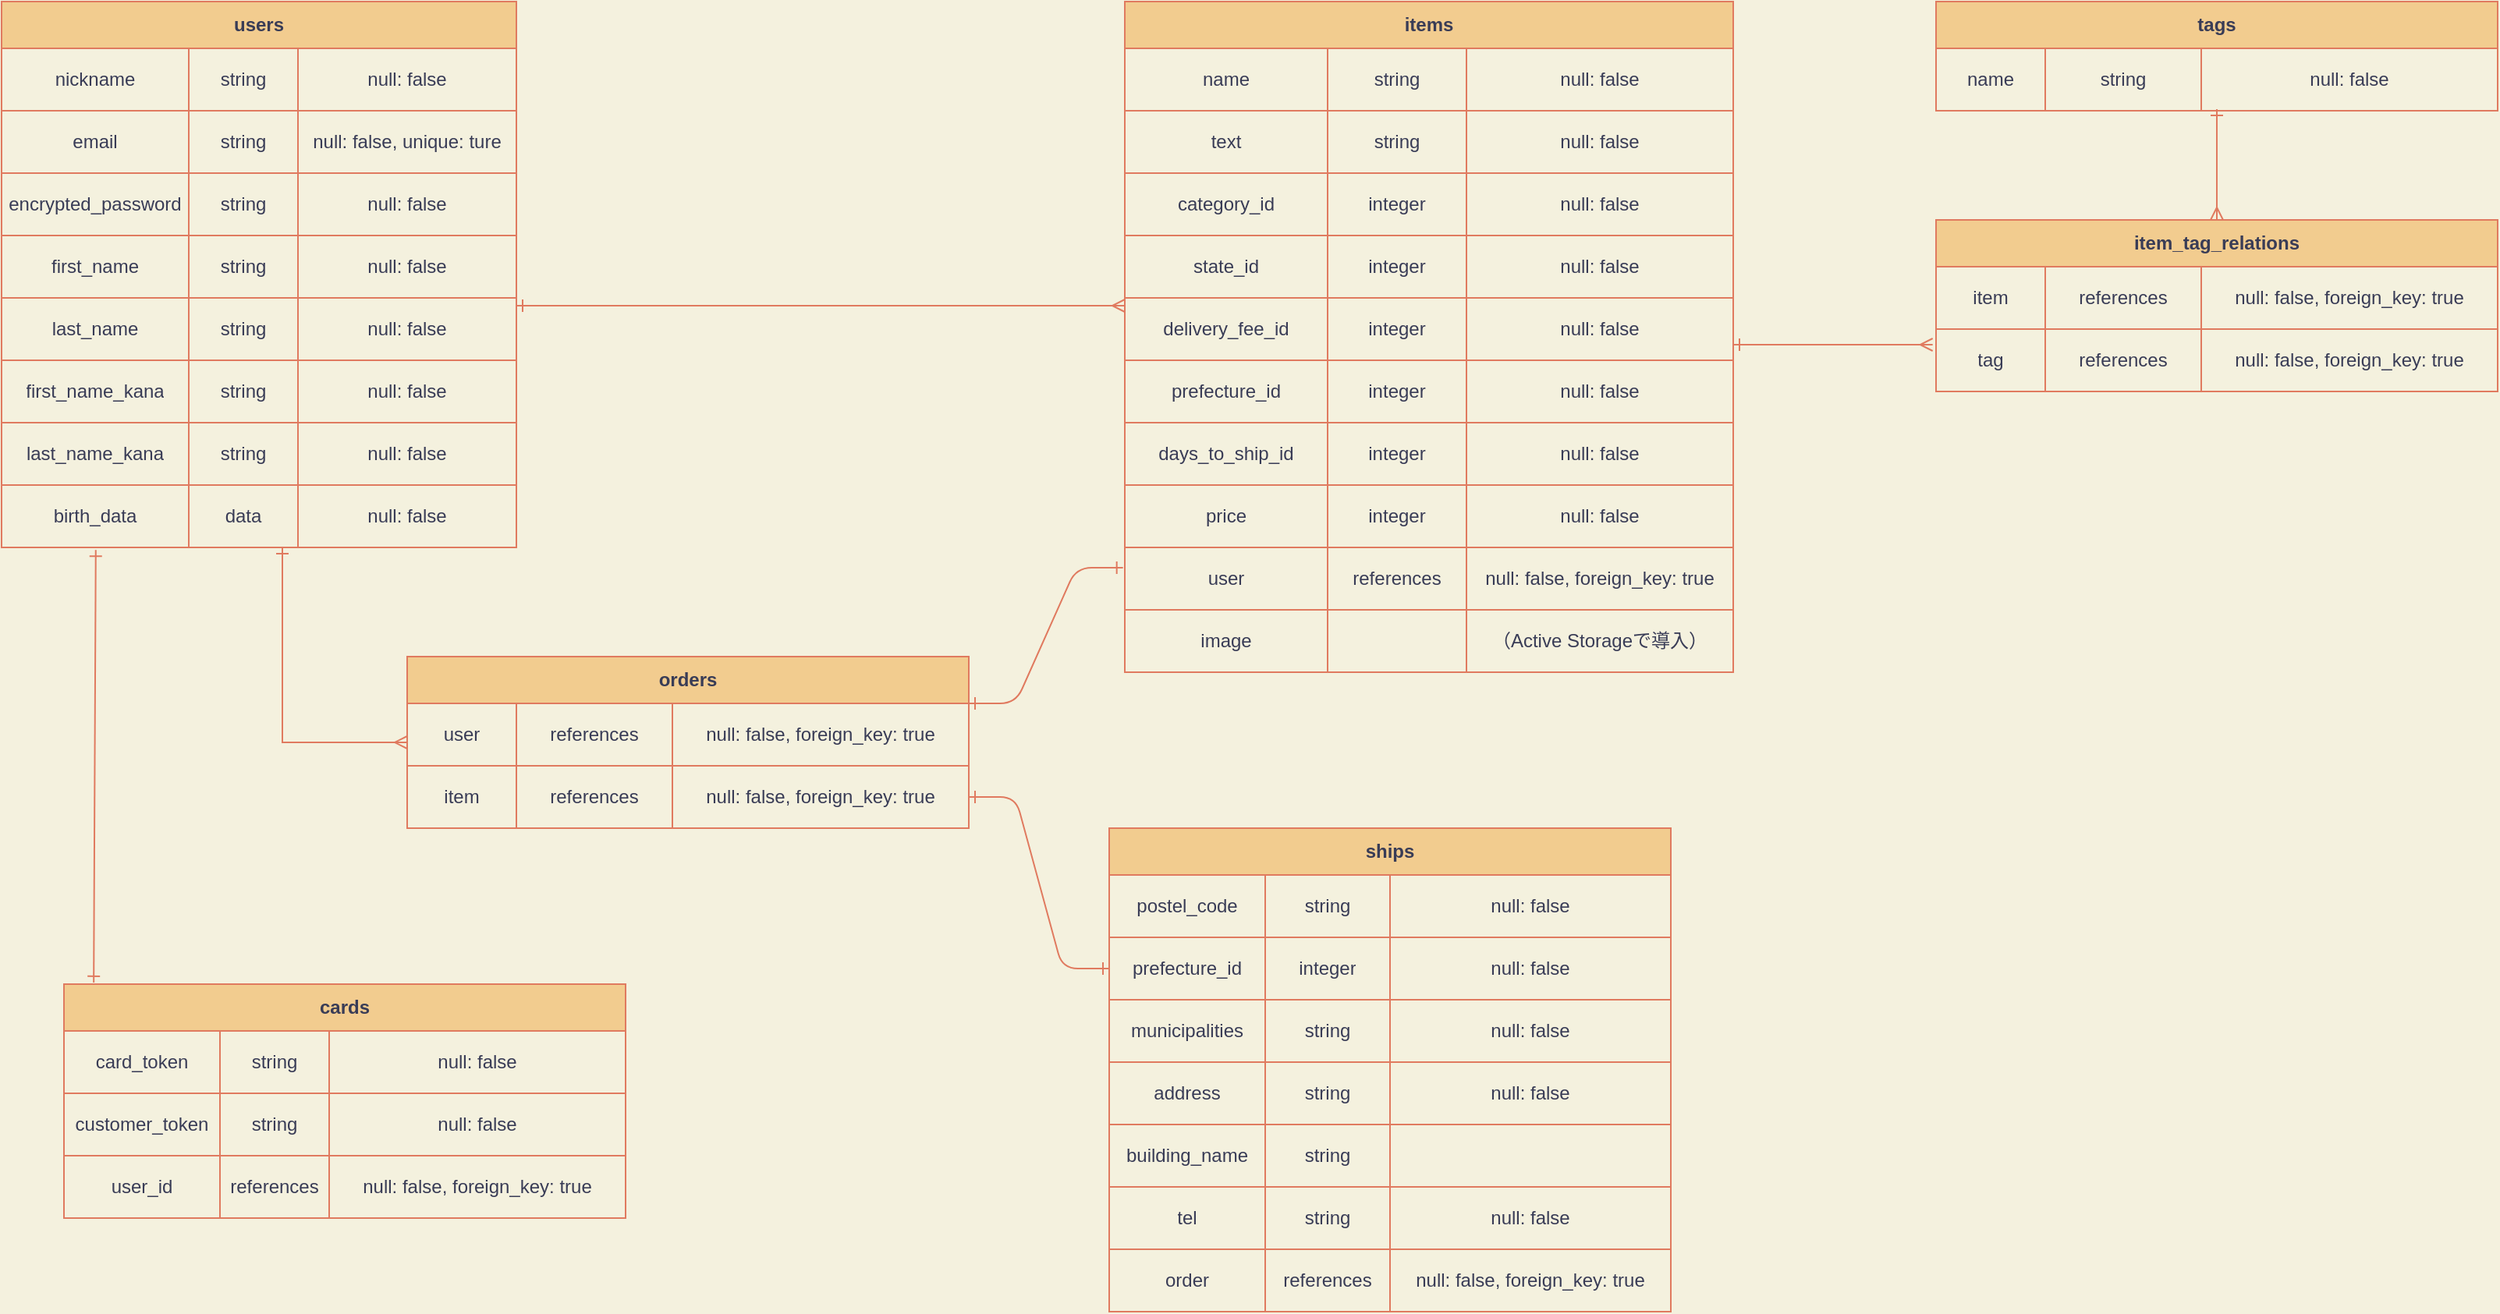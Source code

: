 <mxfile version="13.10.0" type="embed">
    <diagram id="HXXg-mpAm4z_dS3OdFhY" name="ページ1">
        <mxGraphModel dx="726" dy="635" grid="1" gridSize="10" guides="1" tooltips="1" connect="1" arrows="1" fold="1" page="1" pageScale="1" pageWidth="1654" pageHeight="1169" background="#F4F1DE" math="0" shadow="0">
            <root>
                <mxCell id="0"/>
                <mxCell id="1" parent="0"/>
                <mxCell id="120" value="" style="edgeStyle=orthogonalEdgeStyle;rounded=0;orthogonalLoop=1;jettySize=auto;html=1;endArrow=ERmany;endFill=0;startArrow=ERone;startFill=0;strokeColor=#E07A5F;fontColor=#393C56;labelBackgroundColor=none;" parent="1" source="26" target="87" edge="1">
                    <mxGeometry relative="1" as="geometry">
                        <Array as="points">
                            <mxPoint x="370" y="235"/>
                            <mxPoint x="370" y="235"/>
                        </Array>
                    </mxGeometry>
                </mxCell>
                <mxCell id="158" value="" style="edgeStyle=orthogonalEdgeStyle;rounded=0;orthogonalLoop=1;jettySize=auto;html=1;endArrow=ERmany;endFill=0;startArrow=ERone;startFill=0;fontColor=#393C56;labelBackgroundColor=none;strokeColor=#E07A5F;" parent="1" source="26" target="125" edge="1">
                    <mxGeometry relative="1" as="geometry">
                        <Array as="points">
                            <mxPoint x="200" y="460"/>
                            <mxPoint x="200" y="460"/>
                        </Array>
                    </mxGeometry>
                </mxCell>
                <mxCell id="26" value="users" style="shape=table;html=1;whiteSpace=wrap;startSize=30;container=1;collapsible=0;childLayout=tableLayout;fontStyle=1;align=center;strokeColor=#E07A5F;fontColor=#393C56;fillColor=#F2CC8F;labelBackgroundColor=none;" parent="1" vertex="1">
                    <mxGeometry x="20" y="40" width="330" height="350" as="geometry"/>
                </mxCell>
                <mxCell id="71" style="shape=partialRectangle;html=1;whiteSpace=wrap;collapsible=0;dropTarget=0;pointerEvents=0;fillColor=none;top=0;left=0;bottom=0;right=0;points=[[0,0.5],[1,0.5]];portConstraint=eastwest;fontColor=#393C56;strokeColor=#E07A5F;labelBackgroundColor=none;" parent="26" vertex="1">
                    <mxGeometry y="30" width="330" height="40" as="geometry"/>
                </mxCell>
                <mxCell id="72" value="nickname" style="shape=partialRectangle;html=1;whiteSpace=wrap;connectable=0;fillColor=none;top=0;left=0;bottom=0;right=0;overflow=hidden;fontColor=#393C56;strokeColor=#E07A5F;labelBackgroundColor=none;" parent="71" vertex="1">
                    <mxGeometry width="120" height="40" as="geometry"/>
                </mxCell>
                <mxCell id="73" value="string" style="shape=partialRectangle;html=1;whiteSpace=wrap;connectable=0;fillColor=none;top=0;left=0;bottom=0;right=0;overflow=hidden;fontColor=#393C56;strokeColor=#E07A5F;labelBackgroundColor=none;" parent="71" vertex="1">
                    <mxGeometry x="120" width="70" height="40" as="geometry"/>
                </mxCell>
                <mxCell id="74" value="null: false" style="shape=partialRectangle;html=1;whiteSpace=wrap;connectable=0;fillColor=none;top=0;left=0;bottom=0;right=0;overflow=hidden;fontColor=#393C56;strokeColor=#E07A5F;labelBackgroundColor=none;" parent="71" vertex="1">
                    <mxGeometry x="190" width="140" height="40" as="geometry"/>
                </mxCell>
                <mxCell id="27" value="" style="shape=partialRectangle;html=1;whiteSpace=wrap;collapsible=0;dropTarget=0;pointerEvents=0;fillColor=none;top=0;left=0;bottom=0;right=0;points=[[0,0.5],[1,0.5]];portConstraint=eastwest;fontColor=#393C56;strokeColor=#E07A5F;labelBackgroundColor=none;" parent="26" vertex="1">
                    <mxGeometry y="70" width="330" height="40" as="geometry"/>
                </mxCell>
                <mxCell id="28" value="email" style="shape=partialRectangle;html=1;whiteSpace=wrap;connectable=0;fillColor=none;top=0;left=0;bottom=0;right=0;overflow=hidden;fontColor=#393C56;strokeColor=#E07A5F;labelBackgroundColor=none;" parent="27" vertex="1">
                    <mxGeometry width="120" height="40" as="geometry"/>
                </mxCell>
                <mxCell id="29" value="string" style="shape=partialRectangle;html=1;whiteSpace=wrap;connectable=0;fillColor=none;top=0;left=0;bottom=0;right=0;overflow=hidden;fontColor=#393C56;strokeColor=#E07A5F;labelBackgroundColor=none;" parent="27" vertex="1">
                    <mxGeometry x="120" width="70" height="40" as="geometry"/>
                </mxCell>
                <mxCell id="30" value="null: false, unique: ture" style="shape=partialRectangle;html=1;whiteSpace=wrap;connectable=0;fillColor=none;top=0;left=0;bottom=0;right=0;overflow=hidden;fontColor=#393C56;strokeColor=#E07A5F;labelBackgroundColor=none;" parent="27" vertex="1">
                    <mxGeometry x="190" width="140" height="40" as="geometry"/>
                </mxCell>
                <mxCell id="31" value="" style="shape=partialRectangle;html=1;whiteSpace=wrap;collapsible=0;dropTarget=0;pointerEvents=0;fillColor=none;top=0;left=0;bottom=0;right=0;points=[[0,0.5],[1,0.5]];portConstraint=eastwest;fontColor=#393C56;strokeColor=#E07A5F;labelBackgroundColor=none;" parent="26" vertex="1">
                    <mxGeometry y="110" width="330" height="40" as="geometry"/>
                </mxCell>
                <mxCell id="32" value="encrypted_password" style="shape=partialRectangle;html=1;whiteSpace=wrap;connectable=0;fillColor=none;top=0;left=0;bottom=0;right=0;overflow=hidden;fontColor=#393C56;strokeColor=#E07A5F;labelBackgroundColor=none;" parent="31" vertex="1">
                    <mxGeometry width="120" height="40" as="geometry"/>
                </mxCell>
                <mxCell id="33" value="string" style="shape=partialRectangle;html=1;whiteSpace=wrap;connectable=0;fillColor=none;top=0;left=0;bottom=0;right=0;overflow=hidden;fontColor=#393C56;strokeColor=#E07A5F;labelBackgroundColor=none;" parent="31" vertex="1">
                    <mxGeometry x="120" width="70" height="40" as="geometry"/>
                </mxCell>
                <mxCell id="34" value="null: false" style="shape=partialRectangle;html=1;whiteSpace=wrap;connectable=0;fillColor=none;top=0;left=0;bottom=0;right=0;overflow=hidden;fontColor=#393C56;strokeColor=#E07A5F;labelBackgroundColor=none;" parent="31" vertex="1">
                    <mxGeometry x="190" width="140" height="40" as="geometry"/>
                </mxCell>
                <mxCell id="35" value="" style="shape=partialRectangle;html=1;whiteSpace=wrap;collapsible=0;dropTarget=0;pointerEvents=0;fillColor=none;top=0;left=0;bottom=0;right=0;points=[[0,0.5],[1,0.5]];portConstraint=eastwest;fontColor=#393C56;strokeColor=#E07A5F;labelBackgroundColor=none;" parent="26" vertex="1">
                    <mxGeometry y="150" width="330" height="40" as="geometry"/>
                </mxCell>
                <mxCell id="36" value="first_name" style="shape=partialRectangle;html=1;whiteSpace=wrap;connectable=0;fillColor=none;top=0;left=0;bottom=0;right=0;overflow=hidden;fontColor=#393C56;strokeColor=#E07A5F;labelBackgroundColor=none;" parent="35" vertex="1">
                    <mxGeometry width="120" height="40" as="geometry"/>
                </mxCell>
                <mxCell id="37" value="string" style="shape=partialRectangle;html=1;whiteSpace=wrap;connectable=0;fillColor=none;top=0;left=0;bottom=0;right=0;overflow=hidden;fontColor=#393C56;strokeColor=#E07A5F;labelBackgroundColor=none;" parent="35" vertex="1">
                    <mxGeometry x="120" width="70" height="40" as="geometry"/>
                </mxCell>
                <mxCell id="38" value="&lt;meta charset=&quot;utf-8&quot;&gt;&lt;span style=&quot;font-family: helvetica; font-size: 12px; font-style: normal; font-weight: 400; letter-spacing: normal; text-align: center; text-indent: 0px; text-transform: none; word-spacing: 0px; display: inline; float: none;&quot;&gt;null: false&lt;/span&gt;" style="shape=partialRectangle;html=1;whiteSpace=wrap;connectable=0;fillColor=none;top=0;left=0;bottom=0;right=0;overflow=hidden;fontColor=#393C56;strokeColor=#E07A5F;labelBackgroundColor=none;" parent="35" vertex="1">
                    <mxGeometry x="190" width="140" height="40" as="geometry"/>
                </mxCell>
                <mxCell id="67" style="shape=partialRectangle;html=1;whiteSpace=wrap;collapsible=0;dropTarget=0;pointerEvents=0;fillColor=none;top=0;left=0;bottom=0;right=0;points=[[0,0.5],[1,0.5]];portConstraint=eastwest;fontColor=#393C56;strokeColor=#E07A5F;labelBackgroundColor=none;" parent="26" vertex="1">
                    <mxGeometry y="190" width="330" height="40" as="geometry"/>
                </mxCell>
                <mxCell id="68" value="last_name" style="shape=partialRectangle;html=1;whiteSpace=wrap;connectable=0;fillColor=none;top=0;left=0;bottom=0;right=0;overflow=hidden;fontColor=#393C56;strokeColor=#E07A5F;labelBackgroundColor=none;" parent="67" vertex="1">
                    <mxGeometry width="120" height="40" as="geometry"/>
                </mxCell>
                <mxCell id="69" value="string" style="shape=partialRectangle;html=1;whiteSpace=wrap;connectable=0;fillColor=none;top=0;left=0;bottom=0;right=0;overflow=hidden;fontColor=#393C56;strokeColor=#E07A5F;labelBackgroundColor=none;" parent="67" vertex="1">
                    <mxGeometry x="120" width="70" height="40" as="geometry"/>
                </mxCell>
                <mxCell id="70" value="&lt;meta charset=&quot;utf-8&quot;&gt;&lt;span style=&quot;font-family: helvetica; font-size: 12px; font-style: normal; font-weight: 400; letter-spacing: normal; text-align: center; text-indent: 0px; text-transform: none; word-spacing: 0px; display: inline; float: none;&quot;&gt;null: false&lt;/span&gt;" style="shape=partialRectangle;html=1;whiteSpace=wrap;connectable=0;fillColor=none;top=0;left=0;bottom=0;right=0;overflow=hidden;fontColor=#393C56;strokeColor=#E07A5F;labelBackgroundColor=none;" parent="67" vertex="1">
                    <mxGeometry x="190" width="140" height="40" as="geometry"/>
                </mxCell>
                <mxCell id="75" style="shape=partialRectangle;html=1;whiteSpace=wrap;collapsible=0;dropTarget=0;pointerEvents=0;fillColor=none;top=0;left=0;bottom=0;right=0;points=[[0,0.5],[1,0.5]];portConstraint=eastwest;fontColor=#393C56;strokeColor=#E07A5F;labelBackgroundColor=none;" parent="26" vertex="1">
                    <mxGeometry y="230" width="330" height="40" as="geometry"/>
                </mxCell>
                <mxCell id="76" value="first_name_kana" style="shape=partialRectangle;html=1;whiteSpace=wrap;connectable=0;fillColor=none;top=0;left=0;bottom=0;right=0;overflow=hidden;fontColor=#393C56;strokeColor=#E07A5F;labelBackgroundColor=none;" parent="75" vertex="1">
                    <mxGeometry width="120" height="40" as="geometry"/>
                </mxCell>
                <mxCell id="77" value="string" style="shape=partialRectangle;html=1;whiteSpace=wrap;connectable=0;fillColor=none;top=0;left=0;bottom=0;right=0;overflow=hidden;fontColor=#393C56;strokeColor=#E07A5F;labelBackgroundColor=none;" parent="75" vertex="1">
                    <mxGeometry x="120" width="70" height="40" as="geometry"/>
                </mxCell>
                <mxCell id="78" value="&lt;meta charset=&quot;utf-8&quot;&gt;&lt;span style=&quot;font-family: helvetica; font-size: 12px; font-style: normal; font-weight: 400; letter-spacing: normal; text-align: center; text-indent: 0px; text-transform: none; word-spacing: 0px; display: inline; float: none;&quot;&gt;null: false&lt;/span&gt;" style="shape=partialRectangle;html=1;whiteSpace=wrap;connectable=0;fillColor=none;top=0;left=0;bottom=0;right=0;overflow=hidden;fontColor=#393C56;strokeColor=#E07A5F;labelBackgroundColor=none;" parent="75" vertex="1">
                    <mxGeometry x="190" width="140" height="40" as="geometry"/>
                </mxCell>
                <mxCell id="79" style="shape=partialRectangle;html=1;whiteSpace=wrap;collapsible=0;dropTarget=0;pointerEvents=0;fillColor=none;top=0;left=0;bottom=0;right=0;points=[[0,0.5],[1,0.5]];portConstraint=eastwest;fontColor=#393C56;strokeColor=#E07A5F;labelBackgroundColor=none;" parent="26" vertex="1">
                    <mxGeometry y="270" width="330" height="40" as="geometry"/>
                </mxCell>
                <mxCell id="80" value="last_name_kana" style="shape=partialRectangle;html=1;whiteSpace=wrap;connectable=0;fillColor=none;top=0;left=0;bottom=0;right=0;overflow=hidden;fontColor=#393C56;strokeColor=#E07A5F;labelBackgroundColor=none;" parent="79" vertex="1">
                    <mxGeometry width="120" height="40" as="geometry"/>
                </mxCell>
                <mxCell id="81" value="string" style="shape=partialRectangle;html=1;whiteSpace=wrap;connectable=0;fillColor=none;top=0;left=0;bottom=0;right=0;overflow=hidden;fontColor=#393C56;strokeColor=#E07A5F;labelBackgroundColor=none;" parent="79" vertex="1">
                    <mxGeometry x="120" width="70" height="40" as="geometry"/>
                </mxCell>
                <mxCell id="82" value="&lt;meta charset=&quot;utf-8&quot;&gt;&lt;span style=&quot;font-family: helvetica; font-size: 12px; font-style: normal; font-weight: 400; letter-spacing: normal; text-align: center; text-indent: 0px; text-transform: none; word-spacing: 0px; display: inline; float: none;&quot;&gt;null: false&lt;/span&gt;" style="shape=partialRectangle;html=1;whiteSpace=wrap;connectable=0;fillColor=none;top=0;left=0;bottom=0;right=0;overflow=hidden;fontColor=#393C56;strokeColor=#E07A5F;labelBackgroundColor=none;" parent="79" vertex="1">
                    <mxGeometry x="190" width="140" height="40" as="geometry"/>
                </mxCell>
                <mxCell id="83" style="shape=partialRectangle;html=1;whiteSpace=wrap;collapsible=0;dropTarget=0;pointerEvents=0;fillColor=none;top=0;left=0;bottom=0;right=0;points=[[0,0.5],[1,0.5]];portConstraint=eastwest;fontColor=#393C56;strokeColor=#E07A5F;labelBackgroundColor=none;" parent="26" vertex="1">
                    <mxGeometry y="310" width="330" height="40" as="geometry"/>
                </mxCell>
                <mxCell id="84" value="birth_data" style="shape=partialRectangle;html=1;whiteSpace=wrap;connectable=0;fillColor=none;top=0;left=0;bottom=0;right=0;overflow=hidden;fontColor=#393C56;strokeColor=#E07A5F;labelBackgroundColor=none;" parent="83" vertex="1">
                    <mxGeometry width="120" height="40" as="geometry"/>
                </mxCell>
                <mxCell id="85" value="data" style="shape=partialRectangle;html=1;whiteSpace=wrap;connectable=0;fillColor=none;top=0;left=0;bottom=0;right=0;overflow=hidden;fontColor=#393C56;strokeColor=#E07A5F;labelBackgroundColor=none;" parent="83" vertex="1">
                    <mxGeometry x="120" width="70" height="40" as="geometry"/>
                </mxCell>
                <mxCell id="86" value="&lt;meta charset=&quot;utf-8&quot;&gt;&lt;span style=&quot;font-family: helvetica; font-size: 12px; font-style: normal; font-weight: 400; letter-spacing: normal; text-align: center; text-indent: 0px; text-transform: none; word-spacing: 0px; display: inline; float: none;&quot;&gt;null: false&lt;/span&gt;" style="shape=partialRectangle;html=1;whiteSpace=wrap;connectable=0;fillColor=none;top=0;left=0;bottom=0;right=0;overflow=hidden;fontColor=#393C56;strokeColor=#E07A5F;labelBackgroundColor=none;" parent="83" vertex="1">
                    <mxGeometry x="190" width="140" height="40" as="geometry"/>
                </mxCell>
                <mxCell id="87" value="items" style="shape=table;html=1;whiteSpace=wrap;startSize=30;container=1;collapsible=0;childLayout=tableLayout;fontStyle=1;align=center;strokeColor=#E07A5F;fontColor=#393C56;fillColor=#F2CC8F;labelBackgroundColor=none;" parent="1" vertex="1">
                    <mxGeometry x="740" y="40" width="390" height="430" as="geometry"/>
                </mxCell>
                <mxCell id="88" style="shape=partialRectangle;html=1;whiteSpace=wrap;collapsible=0;dropTarget=0;pointerEvents=0;fillColor=none;top=0;left=0;bottom=0;right=0;points=[[0,0.5],[1,0.5]];portConstraint=eastwest;fontColor=#393C56;strokeColor=#E07A5F;labelBackgroundColor=none;" parent="87" vertex="1">
                    <mxGeometry y="30" width="390" height="40" as="geometry"/>
                </mxCell>
                <mxCell id="89" value="name" style="shape=partialRectangle;html=1;whiteSpace=wrap;connectable=0;fillColor=none;top=0;left=0;bottom=0;right=0;overflow=hidden;fontColor=#393C56;strokeColor=#E07A5F;labelBackgroundColor=none;" parent="88" vertex="1">
                    <mxGeometry width="130" height="40" as="geometry"/>
                </mxCell>
                <mxCell id="90" value="string" style="shape=partialRectangle;html=1;whiteSpace=wrap;connectable=0;fillColor=none;top=0;left=0;bottom=0;right=0;overflow=hidden;fontColor=#393C56;strokeColor=#E07A5F;labelBackgroundColor=none;" parent="88" vertex="1">
                    <mxGeometry x="130" width="89" height="40" as="geometry"/>
                </mxCell>
                <mxCell id="91" value="null: false" style="shape=partialRectangle;html=1;whiteSpace=wrap;connectable=0;fillColor=none;top=0;left=0;bottom=0;right=0;overflow=hidden;fontColor=#393C56;strokeColor=#E07A5F;labelBackgroundColor=none;" parent="88" vertex="1">
                    <mxGeometry x="219" width="171" height="40" as="geometry"/>
                </mxCell>
                <mxCell id="92" value="" style="shape=partialRectangle;html=1;whiteSpace=wrap;collapsible=0;dropTarget=0;pointerEvents=0;fillColor=none;top=0;left=0;bottom=0;right=0;points=[[0,0.5],[1,0.5]];portConstraint=eastwest;fontColor=#393C56;strokeColor=#E07A5F;labelBackgroundColor=none;" parent="87" vertex="1">
                    <mxGeometry y="70" width="390" height="40" as="geometry"/>
                </mxCell>
                <mxCell id="93" value="text" style="shape=partialRectangle;html=1;whiteSpace=wrap;connectable=0;fillColor=none;top=0;left=0;bottom=0;right=0;overflow=hidden;fontColor=#393C56;strokeColor=#E07A5F;labelBackgroundColor=none;" parent="92" vertex="1">
                    <mxGeometry width="130" height="40" as="geometry"/>
                </mxCell>
                <mxCell id="94" value="string" style="shape=partialRectangle;html=1;whiteSpace=wrap;connectable=0;fillColor=none;top=0;left=0;bottom=0;right=0;overflow=hidden;fontColor=#393C56;strokeColor=#E07A5F;labelBackgroundColor=none;" parent="92" vertex="1">
                    <mxGeometry x="130" width="89" height="40" as="geometry"/>
                </mxCell>
                <mxCell id="95" value="null: false" style="shape=partialRectangle;html=1;whiteSpace=wrap;connectable=0;fillColor=none;top=0;left=0;bottom=0;right=0;overflow=hidden;fontColor=#393C56;strokeColor=#E07A5F;labelBackgroundColor=none;" parent="92" vertex="1">
                    <mxGeometry x="219" width="171" height="40" as="geometry"/>
                </mxCell>
                <mxCell id="96" value="" style="shape=partialRectangle;html=1;whiteSpace=wrap;collapsible=0;dropTarget=0;pointerEvents=0;fillColor=none;top=0;left=0;bottom=0;right=0;points=[[0,0.5],[1,0.5]];portConstraint=eastwest;fontColor=#393C56;strokeColor=#E07A5F;labelBackgroundColor=none;" parent="87" vertex="1">
                    <mxGeometry y="110" width="390" height="40" as="geometry"/>
                </mxCell>
                <mxCell id="97" value="category_id" style="shape=partialRectangle;html=1;whiteSpace=wrap;connectable=0;fillColor=none;top=0;left=0;bottom=0;right=0;overflow=hidden;fontColor=#393C56;strokeColor=#E07A5F;labelBackgroundColor=none;" parent="96" vertex="1">
                    <mxGeometry width="130" height="40" as="geometry"/>
                </mxCell>
                <mxCell id="98" value="integer" style="shape=partialRectangle;html=1;whiteSpace=wrap;connectable=0;fillColor=none;top=0;left=0;bottom=0;right=0;overflow=hidden;fontColor=#393C56;strokeColor=#E07A5F;labelBackgroundColor=none;" parent="96" vertex="1">
                    <mxGeometry x="130" width="89" height="40" as="geometry"/>
                </mxCell>
                <mxCell id="99" value="null: false" style="shape=partialRectangle;html=1;whiteSpace=wrap;connectable=0;fillColor=none;top=0;left=0;bottom=0;right=0;overflow=hidden;fontColor=#393C56;strokeColor=#E07A5F;labelBackgroundColor=none;" parent="96" vertex="1">
                    <mxGeometry x="219" width="171" height="40" as="geometry"/>
                </mxCell>
                <mxCell id="100" value="" style="shape=partialRectangle;html=1;whiteSpace=wrap;collapsible=0;dropTarget=0;pointerEvents=0;fillColor=none;top=0;left=0;bottom=0;right=0;points=[[0,0.5],[1,0.5]];portConstraint=eastwest;fontColor=#393C56;strokeColor=#E07A5F;labelBackgroundColor=none;" parent="87" vertex="1">
                    <mxGeometry y="150" width="390" height="40" as="geometry"/>
                </mxCell>
                <mxCell id="101" value="state_id" style="shape=partialRectangle;html=1;whiteSpace=wrap;connectable=0;fillColor=none;top=0;left=0;bottom=0;right=0;overflow=hidden;fontColor=#393C56;strokeColor=#E07A5F;labelBackgroundColor=none;" parent="100" vertex="1">
                    <mxGeometry width="130" height="40" as="geometry"/>
                </mxCell>
                <mxCell id="102" value="integer" style="shape=partialRectangle;html=1;whiteSpace=wrap;connectable=0;fillColor=none;top=0;left=0;bottom=0;right=0;overflow=hidden;fontColor=#393C56;strokeColor=#E07A5F;labelBackgroundColor=none;" parent="100" vertex="1">
                    <mxGeometry x="130" width="89" height="40" as="geometry"/>
                </mxCell>
                <mxCell id="103" value="&lt;meta charset=&quot;utf-8&quot;&gt;&lt;span style=&quot;font-family: helvetica; font-size: 12px; font-style: normal; font-weight: 400; letter-spacing: normal; text-align: center; text-indent: 0px; text-transform: none; word-spacing: 0px; display: inline; float: none;&quot;&gt;null: false&lt;/span&gt;" style="shape=partialRectangle;html=1;whiteSpace=wrap;connectable=0;fillColor=none;top=0;left=0;bottom=0;right=0;overflow=hidden;fontColor=#393C56;strokeColor=#E07A5F;labelBackgroundColor=none;" parent="100" vertex="1">
                    <mxGeometry x="219" width="171" height="40" as="geometry"/>
                </mxCell>
                <mxCell id="104" style="shape=partialRectangle;html=1;whiteSpace=wrap;collapsible=0;dropTarget=0;pointerEvents=0;fillColor=none;top=0;left=0;bottom=0;right=0;points=[[0,0.5],[1,0.5]];portConstraint=eastwest;fontColor=#393C56;strokeColor=#E07A5F;labelBackgroundColor=none;" parent="87" vertex="1">
                    <mxGeometry y="190" width="390" height="40" as="geometry"/>
                </mxCell>
                <mxCell id="105" value="delivery_fee_id" style="shape=partialRectangle;html=1;whiteSpace=wrap;connectable=0;fillColor=none;top=0;left=0;bottom=0;right=0;overflow=hidden;fontColor=#393C56;strokeColor=#E07A5F;labelBackgroundColor=none;" parent="104" vertex="1">
                    <mxGeometry width="130" height="40" as="geometry"/>
                </mxCell>
                <mxCell id="106" value="integer" style="shape=partialRectangle;html=1;whiteSpace=wrap;connectable=0;fillColor=none;top=0;left=0;bottom=0;right=0;overflow=hidden;fontColor=#393C56;strokeColor=#E07A5F;labelBackgroundColor=none;" parent="104" vertex="1">
                    <mxGeometry x="130" width="89" height="40" as="geometry"/>
                </mxCell>
                <mxCell id="107" value="&lt;meta charset=&quot;utf-8&quot;&gt;&lt;span style=&quot;font-family: helvetica; font-size: 12px; font-style: normal; font-weight: 400; letter-spacing: normal; text-align: center; text-indent: 0px; text-transform: none; word-spacing: 0px; display: inline; float: none;&quot;&gt;null: false&lt;/span&gt;" style="shape=partialRectangle;html=1;whiteSpace=wrap;connectable=0;fillColor=none;top=0;left=0;bottom=0;right=0;overflow=hidden;fontColor=#393C56;strokeColor=#E07A5F;labelBackgroundColor=none;" parent="104" vertex="1">
                    <mxGeometry x="219" width="171" height="40" as="geometry"/>
                </mxCell>
                <mxCell id="108" style="shape=partialRectangle;html=1;whiteSpace=wrap;collapsible=0;dropTarget=0;pointerEvents=0;fillColor=none;top=0;left=0;bottom=0;right=0;points=[[0,0.5],[1,0.5]];portConstraint=eastwest;fontColor=#393C56;strokeColor=#E07A5F;labelBackgroundColor=none;" parent="87" vertex="1">
                    <mxGeometry y="230" width="390" height="40" as="geometry"/>
                </mxCell>
                <mxCell id="109" value="prefecture_id" style="shape=partialRectangle;html=1;whiteSpace=wrap;connectable=0;fillColor=none;top=0;left=0;bottom=0;right=0;overflow=hidden;fontColor=#393C56;strokeColor=#E07A5F;labelBackgroundColor=none;" parent="108" vertex="1">
                    <mxGeometry width="130" height="40" as="geometry"/>
                </mxCell>
                <mxCell id="110" value="integer" style="shape=partialRectangle;html=1;whiteSpace=wrap;connectable=0;fillColor=none;top=0;left=0;bottom=0;right=0;overflow=hidden;fontColor=#393C56;strokeColor=#E07A5F;labelBackgroundColor=none;" parent="108" vertex="1">
                    <mxGeometry x="130" width="89" height="40" as="geometry"/>
                </mxCell>
                <mxCell id="111" value="&lt;meta charset=&quot;utf-8&quot;&gt;&lt;span style=&quot;font-family: helvetica; font-size: 12px; font-style: normal; font-weight: 400; letter-spacing: normal; text-align: center; text-indent: 0px; text-transform: none; word-spacing: 0px; display: inline; float: none;&quot;&gt;null: false&lt;/span&gt;" style="shape=partialRectangle;html=1;whiteSpace=wrap;connectable=0;fillColor=none;top=0;left=0;bottom=0;right=0;overflow=hidden;fontColor=#393C56;strokeColor=#E07A5F;labelBackgroundColor=none;" parent="108" vertex="1">
                    <mxGeometry x="219" width="171" height="40" as="geometry"/>
                </mxCell>
                <mxCell id="112" style="shape=partialRectangle;html=1;whiteSpace=wrap;collapsible=0;dropTarget=0;pointerEvents=0;fillColor=none;top=0;left=0;bottom=0;right=0;points=[[0,0.5],[1,0.5]];portConstraint=eastwest;fontColor=#393C56;strokeColor=#E07A5F;labelBackgroundColor=none;" parent="87" vertex="1">
                    <mxGeometry y="270" width="390" height="40" as="geometry"/>
                </mxCell>
                <mxCell id="113" value="days_to_ship_id" style="shape=partialRectangle;html=1;whiteSpace=wrap;connectable=0;fillColor=none;top=0;left=0;bottom=0;right=0;overflow=hidden;fontColor=#393C56;strokeColor=#E07A5F;labelBackgroundColor=none;" parent="112" vertex="1">
                    <mxGeometry width="130" height="40" as="geometry"/>
                </mxCell>
                <mxCell id="114" value="integer" style="shape=partialRectangle;html=1;whiteSpace=wrap;connectable=0;fillColor=none;top=0;left=0;bottom=0;right=0;overflow=hidden;fontColor=#393C56;strokeColor=#E07A5F;labelBackgroundColor=none;" parent="112" vertex="1">
                    <mxGeometry x="130" width="89" height="40" as="geometry"/>
                </mxCell>
                <mxCell id="115" value="&lt;meta charset=&quot;utf-8&quot;&gt;&lt;span style=&quot;font-family: helvetica; font-size: 12px; font-style: normal; font-weight: 400; letter-spacing: normal; text-align: center; text-indent: 0px; text-transform: none; word-spacing: 0px; display: inline; float: none;&quot;&gt;null: false&lt;/span&gt;" style="shape=partialRectangle;html=1;whiteSpace=wrap;connectable=0;fillColor=none;top=0;left=0;bottom=0;right=0;overflow=hidden;fontColor=#393C56;strokeColor=#E07A5F;labelBackgroundColor=none;" parent="112" vertex="1">
                    <mxGeometry x="219" width="171" height="40" as="geometry"/>
                </mxCell>
                <mxCell id="116" style="shape=partialRectangle;html=1;whiteSpace=wrap;collapsible=0;dropTarget=0;pointerEvents=0;fillColor=none;top=0;left=0;bottom=0;right=0;points=[[0,0.5],[1,0.5]];portConstraint=eastwest;fontColor=#393C56;strokeColor=#E07A5F;labelBackgroundColor=none;" parent="87" vertex="1">
                    <mxGeometry y="310" width="390" height="40" as="geometry"/>
                </mxCell>
                <mxCell id="117" value="price" style="shape=partialRectangle;html=1;whiteSpace=wrap;connectable=0;fillColor=none;top=0;left=0;bottom=0;right=0;overflow=hidden;fontColor=#393C56;strokeColor=#E07A5F;labelBackgroundColor=none;" parent="116" vertex="1">
                    <mxGeometry width="130" height="40" as="geometry"/>
                </mxCell>
                <mxCell id="118" value="integer" style="shape=partialRectangle;html=1;whiteSpace=wrap;connectable=0;fillColor=none;top=0;left=0;bottom=0;right=0;overflow=hidden;fontColor=#393C56;strokeColor=#E07A5F;labelBackgroundColor=none;" parent="116" vertex="1">
                    <mxGeometry x="130" width="89" height="40" as="geometry"/>
                </mxCell>
                <mxCell id="119" value="&lt;meta charset=&quot;utf-8&quot;&gt;&lt;span style=&quot;font-family: helvetica; font-size: 12px; font-style: normal; font-weight: 400; letter-spacing: normal; text-align: center; text-indent: 0px; text-transform: none; word-spacing: 0px; display: inline; float: none;&quot;&gt;null: false&lt;/span&gt;" style="shape=partialRectangle;html=1;whiteSpace=wrap;connectable=0;fillColor=none;top=0;left=0;bottom=0;right=0;overflow=hidden;fontColor=#393C56;strokeColor=#E07A5F;labelBackgroundColor=none;" parent="116" vertex="1">
                    <mxGeometry x="219" width="171" height="40" as="geometry"/>
                </mxCell>
                <mxCell id="121" style="shape=partialRectangle;html=1;whiteSpace=wrap;collapsible=0;dropTarget=0;pointerEvents=0;fillColor=none;top=0;left=0;bottom=0;right=0;points=[[0,0.5],[1,0.5]];portConstraint=eastwest;fontColor=#393C56;strokeColor=#E07A5F;labelBackgroundColor=none;" parent="87" vertex="1">
                    <mxGeometry y="350" width="390" height="40" as="geometry"/>
                </mxCell>
                <mxCell id="122" value="user" style="shape=partialRectangle;html=1;whiteSpace=wrap;connectable=0;fillColor=none;top=0;left=0;bottom=0;right=0;overflow=hidden;fontColor=#393C56;strokeColor=#E07A5F;labelBackgroundColor=none;" parent="121" vertex="1">
                    <mxGeometry width="130" height="40" as="geometry"/>
                </mxCell>
                <mxCell id="123" value="references" style="shape=partialRectangle;html=1;whiteSpace=wrap;connectable=0;fillColor=none;top=0;left=0;bottom=0;right=0;overflow=hidden;fontColor=#393C56;strokeColor=#E07A5F;labelBackgroundColor=none;" parent="121" vertex="1">
                    <mxGeometry x="130" width="89" height="40" as="geometry"/>
                </mxCell>
                <mxCell id="124" value="null: false, foreign_key: true" style="shape=partialRectangle;html=1;whiteSpace=wrap;connectable=0;fillColor=none;top=0;left=0;bottom=0;right=0;overflow=hidden;fontColor=#393C56;strokeColor=#E07A5F;labelBackgroundColor=none;" parent="121" vertex="1">
                    <mxGeometry x="219" width="171" height="40" as="geometry"/>
                </mxCell>
                <mxCell id="265" style="shape=partialRectangle;html=1;whiteSpace=wrap;collapsible=0;dropTarget=0;pointerEvents=0;fillColor=none;top=0;left=0;bottom=0;right=0;points=[[0,0.5],[1,0.5]];portConstraint=eastwest;fontColor=#393C56;strokeColor=#E07A5F;labelBackgroundColor=none;" parent="87" vertex="1">
                    <mxGeometry y="390" width="390" height="40" as="geometry"/>
                </mxCell>
                <mxCell id="266" value="image" style="shape=partialRectangle;html=1;whiteSpace=wrap;connectable=0;fillColor=none;top=0;left=0;bottom=0;right=0;overflow=hidden;fontColor=#393C56;strokeColor=#E07A5F;labelBackgroundColor=none;" parent="265" vertex="1">
                    <mxGeometry width="130" height="40" as="geometry"/>
                </mxCell>
                <mxCell id="267" style="shape=partialRectangle;html=1;whiteSpace=wrap;connectable=0;fillColor=none;top=0;left=0;bottom=0;right=0;overflow=hidden;fontColor=#393C56;strokeColor=#E07A5F;labelBackgroundColor=none;" parent="265" vertex="1">
                    <mxGeometry x="130" width="89" height="40" as="geometry"/>
                </mxCell>
                <mxCell id="268" value="（Active Storageで導入）" style="shape=partialRectangle;html=1;whiteSpace=wrap;connectable=0;fillColor=none;top=0;left=0;bottom=0;right=0;overflow=hidden;fontColor=#393C56;strokeColor=#E07A5F;labelBackgroundColor=none;" parent="265" vertex="1">
                    <mxGeometry x="219" width="171" height="40" as="geometry"/>
                </mxCell>
                <mxCell id="209" value="" style="edgeStyle=orthogonalEdgeStyle;rounded=0;orthogonalLoop=1;jettySize=auto;html=1;entryX=0;entryY=0.5;entryDx=0;entryDy=0;exitX=1;exitY=0.5;exitDx=0;exitDy=0;endArrow=ERone;endFill=0;startArrow=ERone;startFill=0;strokeColor=#E07A5F;fontColor=#393C56;labelBackgroundColor=none;" parent="1" target="205" edge="1">
                    <mxGeometry relative="1" as="geometry">
                        <Array as="points">
                            <mxPoint x="420" y="650"/>
                            <mxPoint x="420" y="650"/>
                        </Array>
                    </mxGeometry>
                </mxCell>
                <mxCell id="125" value="orders" style="shape=table;html=1;whiteSpace=wrap;startSize=30;container=1;collapsible=0;childLayout=tableLayout;fontStyle=1;align=center;strokeColor=#E07A5F;fontColor=#393C56;fillColor=#F2CC8F;labelBackgroundColor=none;" parent="1" vertex="1">
                    <mxGeometry x="280" y="460" width="360" height="110" as="geometry"/>
                </mxCell>
                <mxCell id="126" style="shape=partialRectangle;html=1;whiteSpace=wrap;collapsible=0;dropTarget=0;pointerEvents=0;fillColor=none;top=0;left=0;bottom=0;right=0;points=[[0,0.5],[1,0.5]];portConstraint=eastwest;fontColor=#393C56;strokeColor=#E07A5F;labelBackgroundColor=none;" parent="125" vertex="1">
                    <mxGeometry y="30" width="360" height="40" as="geometry"/>
                </mxCell>
                <mxCell id="127" value="user" style="shape=partialRectangle;html=1;whiteSpace=wrap;connectable=0;fillColor=none;top=0;left=0;bottom=0;right=0;overflow=hidden;fontColor=#393C56;strokeColor=#E07A5F;labelBackgroundColor=none;" parent="126" vertex="1">
                    <mxGeometry width="70" height="40" as="geometry"/>
                </mxCell>
                <mxCell id="128" value="references" style="shape=partialRectangle;html=1;whiteSpace=wrap;connectable=0;fillColor=none;top=0;left=0;bottom=0;right=0;overflow=hidden;fontColor=#393C56;strokeColor=#E07A5F;labelBackgroundColor=none;" parent="126" vertex="1">
                    <mxGeometry x="70" width="100" height="40" as="geometry"/>
                </mxCell>
                <mxCell id="129" value="null: false, foreign_key: true" style="shape=partialRectangle;html=1;whiteSpace=wrap;connectable=0;fillColor=none;top=0;left=0;bottom=0;right=0;overflow=hidden;fontColor=#393C56;strokeColor=#E07A5F;labelBackgroundColor=none;" parent="126" vertex="1">
                    <mxGeometry x="170" width="190" height="40" as="geometry"/>
                </mxCell>
                <mxCell id="130" value="" style="shape=partialRectangle;html=1;whiteSpace=wrap;collapsible=0;dropTarget=0;pointerEvents=0;fillColor=none;top=0;left=0;bottom=0;right=0;points=[[0,0.5],[1,0.5]];portConstraint=eastwest;fontColor=#393C56;strokeColor=#E07A5F;labelBackgroundColor=none;" parent="125" vertex="1">
                    <mxGeometry y="70" width="360" height="40" as="geometry"/>
                </mxCell>
                <mxCell id="131" value="item" style="shape=partialRectangle;html=1;whiteSpace=wrap;connectable=0;fillColor=none;top=0;left=0;bottom=0;right=0;overflow=hidden;fontColor=#393C56;strokeColor=#E07A5F;labelBackgroundColor=none;" parent="130" vertex="1">
                    <mxGeometry width="70" height="40" as="geometry"/>
                </mxCell>
                <mxCell id="132" value="references" style="shape=partialRectangle;html=1;whiteSpace=wrap;connectable=0;fillColor=none;top=0;left=0;bottom=0;right=0;overflow=hidden;fontColor=#393C56;strokeColor=#E07A5F;labelBackgroundColor=none;" parent="130" vertex="1">
                    <mxGeometry x="70" width="100" height="40" as="geometry"/>
                </mxCell>
                <mxCell id="133" value="&lt;meta charset=&quot;utf-8&quot;&gt;&lt;span style=&quot;font-family: helvetica; font-size: 12px; font-style: normal; font-weight: 400; letter-spacing: normal; text-align: center; text-indent: 0px; text-transform: none; word-spacing: 0px; display: inline; float: none;&quot;&gt;null: false, foreign_key: true&lt;/span&gt;" style="shape=partialRectangle;html=1;whiteSpace=wrap;connectable=0;fillColor=none;top=0;left=0;bottom=0;right=0;overflow=hidden;fontColor=#393C56;strokeColor=#E07A5F;labelBackgroundColor=none;" parent="130" vertex="1">
                    <mxGeometry x="170" width="190" height="40" as="geometry"/>
                </mxCell>
                <mxCell id="196" value="ships" style="shape=table;html=1;whiteSpace=wrap;startSize=30;container=1;collapsible=0;childLayout=tableLayout;fontStyle=1;align=center;strokeColor=#E07A5F;fontColor=#393C56;fillColor=#F2CC8F;labelBackgroundColor=none;" parent="1" vertex="1">
                    <mxGeometry x="730" y="570" width="360" height="310" as="geometry"/>
                </mxCell>
                <mxCell id="197" style="shape=partialRectangle;html=1;whiteSpace=wrap;collapsible=0;dropTarget=0;pointerEvents=0;fillColor=none;top=0;left=0;bottom=0;right=0;points=[[0,0.5],[1,0.5]];portConstraint=eastwest;fontColor=#393C56;strokeColor=#E07A5F;labelBackgroundColor=none;" parent="196" vertex="1">
                    <mxGeometry y="30" width="360" height="40" as="geometry"/>
                </mxCell>
                <mxCell id="198" value="postel_code" style="shape=partialRectangle;html=1;whiteSpace=wrap;connectable=0;fillColor=none;top=0;left=0;bottom=0;right=0;overflow=hidden;fontColor=#393C56;strokeColor=#E07A5F;labelBackgroundColor=none;" parent="197" vertex="1">
                    <mxGeometry width="100" height="40" as="geometry"/>
                </mxCell>
                <mxCell id="199" value="string" style="shape=partialRectangle;html=1;whiteSpace=wrap;connectable=0;fillColor=none;top=0;left=0;bottom=0;right=0;overflow=hidden;fontColor=#393C56;strokeColor=#E07A5F;labelBackgroundColor=none;" parent="197" vertex="1">
                    <mxGeometry x="100" width="80" height="40" as="geometry"/>
                </mxCell>
                <mxCell id="200" value="null: false" style="shape=partialRectangle;html=1;whiteSpace=wrap;connectable=0;fillColor=none;top=0;left=0;bottom=0;right=0;overflow=hidden;fontColor=#393C56;strokeColor=#E07A5F;labelBackgroundColor=none;" parent="197" vertex="1">
                    <mxGeometry x="180" width="180" height="40" as="geometry"/>
                </mxCell>
                <mxCell id="201" value="" style="shape=partialRectangle;html=1;whiteSpace=wrap;collapsible=0;dropTarget=0;pointerEvents=0;fillColor=none;top=0;left=0;bottom=0;right=0;points=[[0,0.5],[1,0.5]];portConstraint=eastwest;fontColor=#393C56;strokeColor=#E07A5F;labelBackgroundColor=none;" parent="196" vertex="1">
                    <mxGeometry y="70" width="360" height="40" as="geometry"/>
                </mxCell>
                <mxCell id="202" value="prefecture_id" style="shape=partialRectangle;html=1;whiteSpace=wrap;connectable=0;fillColor=none;top=0;left=0;bottom=0;right=0;overflow=hidden;fontColor=#393C56;strokeColor=#E07A5F;labelBackgroundColor=none;" parent="201" vertex="1">
                    <mxGeometry width="100" height="40" as="geometry"/>
                </mxCell>
                <mxCell id="203" value="integer" style="shape=partialRectangle;html=1;whiteSpace=wrap;connectable=0;fillColor=none;top=0;left=0;bottom=0;right=0;overflow=hidden;fontColor=#393C56;strokeColor=#E07A5F;labelBackgroundColor=none;" parent="201" vertex="1">
                    <mxGeometry x="100" width="80" height="40" as="geometry"/>
                </mxCell>
                <mxCell id="204" value="&lt;meta charset=&quot;utf-8&quot;&gt;&lt;span style=&quot;font-family: helvetica; font-size: 12px; font-style: normal; font-weight: 400; letter-spacing: normal; text-align: center; text-indent: 0px; text-transform: none; word-spacing: 0px; display: inline; float: none;&quot;&gt;null: false&lt;/span&gt;" style="shape=partialRectangle;html=1;whiteSpace=wrap;connectable=0;fillColor=none;top=0;left=0;bottom=0;right=0;overflow=hidden;fontColor=#393C56;strokeColor=#E07A5F;labelBackgroundColor=none;" parent="201" vertex="1">
                    <mxGeometry x="180" width="180" height="40" as="geometry"/>
                </mxCell>
                <mxCell id="205" value="" style="shape=partialRectangle;html=1;whiteSpace=wrap;collapsible=0;dropTarget=0;pointerEvents=0;fillColor=none;top=0;left=0;bottom=0;right=0;points=[[0,0.5],[1,0.5]];portConstraint=eastwest;fontColor=#393C56;strokeColor=#E07A5F;labelBackgroundColor=none;" parent="196" vertex="1">
                    <mxGeometry y="110" width="360" height="40" as="geometry"/>
                </mxCell>
                <mxCell id="206" value="municipalities" style="shape=partialRectangle;html=1;whiteSpace=wrap;connectable=0;fillColor=none;top=0;left=0;bottom=0;right=0;overflow=hidden;fontColor=#393C56;strokeColor=#E07A5F;labelBackgroundColor=none;" parent="205" vertex="1">
                    <mxGeometry width="100" height="40" as="geometry"/>
                </mxCell>
                <mxCell id="207" value="string" style="shape=partialRectangle;html=1;whiteSpace=wrap;connectable=0;fillColor=none;top=0;left=0;bottom=0;right=0;overflow=hidden;fontColor=#393C56;strokeColor=#E07A5F;labelBackgroundColor=none;" parent="205" vertex="1">
                    <mxGeometry x="100" width="80" height="40" as="geometry"/>
                </mxCell>
                <mxCell id="208" value="&lt;meta charset=&quot;utf-8&quot;&gt;&lt;span style=&quot;font-family: helvetica; font-size: 12px; font-style: normal; font-weight: 400; letter-spacing: normal; text-align: center; text-indent: 0px; text-transform: none; word-spacing: 0px; display: inline; float: none;&quot;&gt;null: false&lt;/span&gt;" style="shape=partialRectangle;html=1;whiteSpace=wrap;connectable=0;fillColor=none;top=0;left=0;bottom=0;right=0;overflow=hidden;fontColor=#393C56;strokeColor=#E07A5F;labelBackgroundColor=none;" parent="205" vertex="1">
                    <mxGeometry x="180" width="180" height="40" as="geometry"/>
                </mxCell>
                <mxCell id="210" style="shape=partialRectangle;html=1;whiteSpace=wrap;collapsible=0;dropTarget=0;pointerEvents=0;fillColor=none;top=0;left=0;bottom=0;right=0;points=[[0,0.5],[1,0.5]];portConstraint=eastwest;fontColor=#393C56;strokeColor=#E07A5F;labelBackgroundColor=none;" parent="196" vertex="1">
                    <mxGeometry y="150" width="360" height="40" as="geometry"/>
                </mxCell>
                <mxCell id="211" value="address" style="shape=partialRectangle;html=1;whiteSpace=wrap;connectable=0;fillColor=none;top=0;left=0;bottom=0;right=0;overflow=hidden;fontColor=#393C56;strokeColor=#E07A5F;labelBackgroundColor=none;" parent="210" vertex="1">
                    <mxGeometry width="100" height="40" as="geometry"/>
                </mxCell>
                <mxCell id="212" value="string" style="shape=partialRectangle;html=1;whiteSpace=wrap;connectable=0;fillColor=none;top=0;left=0;bottom=0;right=0;overflow=hidden;fontColor=#393C56;strokeColor=#E07A5F;labelBackgroundColor=none;" parent="210" vertex="1">
                    <mxGeometry x="100" width="80" height="40" as="geometry"/>
                </mxCell>
                <mxCell id="213" value="&lt;meta charset=&quot;utf-8&quot;&gt;&lt;span style=&quot;font-family: helvetica; font-size: 12px; font-style: normal; font-weight: 400; letter-spacing: normal; text-align: center; text-indent: 0px; text-transform: none; word-spacing: 0px; display: inline; float: none;&quot;&gt;null: false&lt;/span&gt;" style="shape=partialRectangle;html=1;whiteSpace=wrap;connectable=0;fillColor=none;top=0;left=0;bottom=0;right=0;overflow=hidden;fontColor=#393C56;strokeColor=#E07A5F;labelBackgroundColor=none;" parent="210" vertex="1">
                    <mxGeometry x="180" width="180" height="40" as="geometry"/>
                </mxCell>
                <mxCell id="214" style="shape=partialRectangle;html=1;whiteSpace=wrap;collapsible=0;dropTarget=0;pointerEvents=0;fillColor=none;top=0;left=0;bottom=0;right=0;points=[[0,0.5],[1,0.5]];portConstraint=eastwest;fontColor=#393C56;strokeColor=#E07A5F;labelBackgroundColor=none;" parent="196" vertex="1">
                    <mxGeometry y="190" width="360" height="40" as="geometry"/>
                </mxCell>
                <mxCell id="215" value="building_name" style="shape=partialRectangle;html=1;whiteSpace=wrap;connectable=0;fillColor=none;top=0;left=0;bottom=0;right=0;overflow=hidden;fontColor=#393C56;strokeColor=#E07A5F;labelBackgroundColor=none;" parent="214" vertex="1">
                    <mxGeometry width="100" height="40" as="geometry"/>
                </mxCell>
                <mxCell id="216" value="string" style="shape=partialRectangle;html=1;whiteSpace=wrap;connectable=0;fillColor=none;top=0;left=0;bottom=0;right=0;overflow=hidden;fontColor=#393C56;strokeColor=#E07A5F;labelBackgroundColor=none;" parent="214" vertex="1">
                    <mxGeometry x="100" width="80" height="40" as="geometry"/>
                </mxCell>
                <mxCell id="217" value="" style="shape=partialRectangle;html=1;whiteSpace=wrap;connectable=0;fillColor=none;top=0;left=0;bottom=0;right=0;overflow=hidden;fontColor=#393C56;strokeColor=#E07A5F;labelBackgroundColor=none;" parent="214" vertex="1">
                    <mxGeometry x="180" width="180" height="40" as="geometry"/>
                </mxCell>
                <mxCell id="218" style="shape=partialRectangle;html=1;whiteSpace=wrap;collapsible=0;dropTarget=0;pointerEvents=0;fillColor=none;top=0;left=0;bottom=0;right=0;points=[[0,0.5],[1,0.5]];portConstraint=eastwest;fontColor=#393C56;strokeColor=#E07A5F;labelBackgroundColor=none;" parent="196" vertex="1">
                    <mxGeometry y="230" width="360" height="40" as="geometry"/>
                </mxCell>
                <mxCell id="219" value="tel" style="shape=partialRectangle;html=1;whiteSpace=wrap;connectable=0;fillColor=none;top=0;left=0;bottom=0;right=0;overflow=hidden;fontColor=#393C56;strokeColor=#E07A5F;labelBackgroundColor=none;" parent="218" vertex="1">
                    <mxGeometry width="100" height="40" as="geometry"/>
                </mxCell>
                <mxCell id="220" value="string" style="shape=partialRectangle;html=1;whiteSpace=wrap;connectable=0;fillColor=none;top=0;left=0;bottom=0;right=0;overflow=hidden;fontColor=#393C56;strokeColor=#E07A5F;labelBackgroundColor=none;" parent="218" vertex="1">
                    <mxGeometry x="100" width="80" height="40" as="geometry"/>
                </mxCell>
                <mxCell id="221" value="&lt;span&gt;null: false&lt;/span&gt;" style="shape=partialRectangle;html=1;whiteSpace=wrap;connectable=0;fillColor=none;top=0;left=0;bottom=0;right=0;overflow=hidden;fontColor=#393C56;strokeColor=#E07A5F;labelBackgroundColor=none;" parent="218" vertex="1">
                    <mxGeometry x="180" width="180" height="40" as="geometry"/>
                </mxCell>
                <mxCell id="269" style="shape=partialRectangle;html=1;whiteSpace=wrap;collapsible=0;dropTarget=0;pointerEvents=0;fillColor=none;top=0;left=0;bottom=0;right=0;points=[[0,0.5],[1,0.5]];portConstraint=eastwest;fontColor=#393C56;strokeColor=#E07A5F;labelBackgroundColor=none;" parent="196" vertex="1">
                    <mxGeometry y="270" width="360" height="40" as="geometry"/>
                </mxCell>
                <mxCell id="270" value="order" style="shape=partialRectangle;html=1;whiteSpace=wrap;connectable=0;fillColor=none;top=0;left=0;bottom=0;right=0;overflow=hidden;fontColor=#393C56;strokeColor=#E07A5F;labelBackgroundColor=none;" parent="269" vertex="1">
                    <mxGeometry width="100" height="40" as="geometry"/>
                </mxCell>
                <mxCell id="271" value="references" style="shape=partialRectangle;html=1;whiteSpace=wrap;connectable=0;fillColor=none;top=0;left=0;bottom=0;right=0;overflow=hidden;fontColor=#393C56;strokeColor=#E07A5F;labelBackgroundColor=none;" parent="269" vertex="1">
                    <mxGeometry x="100" width="80" height="40" as="geometry"/>
                </mxCell>
                <mxCell id="272" value="null: false, foreign_key: true" style="shape=partialRectangle;html=1;whiteSpace=wrap;connectable=0;fillColor=none;top=0;left=0;bottom=0;right=0;overflow=hidden;fontColor=#393C56;strokeColor=#E07A5F;labelBackgroundColor=none;" parent="269" vertex="1">
                    <mxGeometry x="180" width="180" height="40" as="geometry"/>
                </mxCell>
                <mxCell id="224" value="" style="edgeStyle=entityRelationEdgeStyle;fontSize=12;html=1;endArrow=ERone;endFill=1;entryX=-0.003;entryY=0.325;entryDx=0;entryDy=0;entryPerimeter=0;startArrow=ERone;startFill=0;strokeColor=#E07A5F;fontColor=#393C56;labelBackgroundColor=none;exitX=1;exitY=0;exitDx=0;exitDy=0;exitPerimeter=0;" parent="1" target="121" edge="1" source="126">
                    <mxGeometry width="100" height="100" relative="1" as="geometry">
                        <mxPoint x="380" y="570" as="sourcePoint"/>
                        <mxPoint x="400" y="310" as="targetPoint"/>
                    </mxGeometry>
                </mxCell>
                <mxCell id="264" value="" style="edgeStyle=entityRelationEdgeStyle;fontSize=12;html=1;endArrow=ERone;endFill=1;labelBackgroundColor=none;strokeColor=#E07A5F;fillColor=#F2CC8F;entryX=0;entryY=0.5;entryDx=0;entryDy=0;startArrow=ERone;startFill=0;exitX=1;exitY=0.5;exitDx=0;exitDy=0;" parent="1" target="201" edge="1" source="130">
                    <mxGeometry width="100" height="100" relative="1" as="geometry">
                        <mxPoint x="380" y="610" as="sourcePoint"/>
                        <mxPoint x="480" y="510" as="targetPoint"/>
                    </mxGeometry>
                </mxCell>
                <mxCell id="418" value="cards" style="shape=table;html=1;whiteSpace=wrap;startSize=30;container=1;collapsible=0;childLayout=tableLayout;fontStyle=1;align=center;strokeColor=#E07A5F;fontColor=#393C56;fillColor=#F2CC8F;labelBackgroundColor=none;" vertex="1" parent="1">
                    <mxGeometry x="60" y="670" width="360" height="150" as="geometry"/>
                </mxCell>
                <mxCell id="419" style="shape=partialRectangle;html=1;whiteSpace=wrap;collapsible=0;dropTarget=0;pointerEvents=0;fillColor=none;top=0;left=0;bottom=0;right=0;points=[[0,0.5],[1,0.5]];portConstraint=eastwest;fontColor=#393C56;strokeColor=#E07A5F;labelBackgroundColor=none;" vertex="1" parent="418">
                    <mxGeometry y="30" width="360" height="40" as="geometry"/>
                </mxCell>
                <mxCell id="420" value="card_token" style="shape=partialRectangle;html=1;whiteSpace=wrap;connectable=0;fillColor=none;top=0;left=0;bottom=0;right=0;overflow=hidden;fontColor=#393C56;strokeColor=#E07A5F;labelBackgroundColor=none;" vertex="1" parent="419">
                    <mxGeometry width="100" height="40" as="geometry"/>
                </mxCell>
                <mxCell id="421" value="string" style="shape=partialRectangle;html=1;whiteSpace=wrap;connectable=0;fillColor=none;top=0;left=0;bottom=0;right=0;overflow=hidden;fontColor=#393C56;strokeColor=#E07A5F;labelBackgroundColor=none;" vertex="1" parent="419">
                    <mxGeometry x="100" width="70" height="40" as="geometry"/>
                </mxCell>
                <mxCell id="422" value="null: false" style="shape=partialRectangle;html=1;whiteSpace=wrap;connectable=0;fillColor=none;top=0;left=0;bottom=0;right=0;overflow=hidden;fontColor=#393C56;strokeColor=#E07A5F;labelBackgroundColor=none;" vertex="1" parent="419">
                    <mxGeometry x="170" width="190" height="40" as="geometry"/>
                </mxCell>
                <mxCell id="423" value="" style="shape=partialRectangle;html=1;whiteSpace=wrap;collapsible=0;dropTarget=0;pointerEvents=0;fillColor=none;top=0;left=0;bottom=0;right=0;points=[[0,0.5],[1,0.5]];portConstraint=eastwest;fontColor=#393C56;strokeColor=#E07A5F;labelBackgroundColor=none;" vertex="1" parent="418">
                    <mxGeometry y="70" width="360" height="40" as="geometry"/>
                </mxCell>
                <mxCell id="424" value="customer_token" style="shape=partialRectangle;html=1;whiteSpace=wrap;connectable=0;fillColor=none;top=0;left=0;bottom=0;right=0;overflow=hidden;fontColor=#393C56;strokeColor=#E07A5F;labelBackgroundColor=none;" vertex="1" parent="423">
                    <mxGeometry width="100" height="40" as="geometry"/>
                </mxCell>
                <mxCell id="425" value="string" style="shape=partialRectangle;html=1;whiteSpace=wrap;connectable=0;fillColor=none;top=0;left=0;bottom=0;right=0;overflow=hidden;fontColor=#393C56;strokeColor=#E07A5F;labelBackgroundColor=none;" vertex="1" parent="423">
                    <mxGeometry x="100" width="70" height="40" as="geometry"/>
                </mxCell>
                <mxCell id="426" value="&lt;span style=&quot;font-family: &amp;#34;helvetica&amp;#34; ; font-size: 12px ; font-style: normal ; font-weight: 400 ; letter-spacing: normal ; text-align: center ; text-indent: 0px ; text-transform: none ; word-spacing: 0px ; display: inline ; float: none&quot;&gt;null: false&lt;/span&gt;" style="shape=partialRectangle;html=1;whiteSpace=wrap;connectable=0;fillColor=none;top=0;left=0;bottom=0;right=0;overflow=hidden;fontColor=#393C56;strokeColor=#E07A5F;labelBackgroundColor=none;" vertex="1" parent="423">
                    <mxGeometry x="170" width="190" height="40" as="geometry"/>
                </mxCell>
                <mxCell id="427" style="shape=partialRectangle;html=1;whiteSpace=wrap;collapsible=0;dropTarget=0;pointerEvents=0;fillColor=none;top=0;left=0;bottom=0;right=0;points=[[0,0.5],[1,0.5]];portConstraint=eastwest;fontColor=#393C56;strokeColor=#E07A5F;labelBackgroundColor=none;" vertex="1" parent="418">
                    <mxGeometry y="110" width="360" height="40" as="geometry"/>
                </mxCell>
                <mxCell id="428" value="user_id" style="shape=partialRectangle;html=1;whiteSpace=wrap;connectable=0;fillColor=none;top=0;left=0;bottom=0;right=0;overflow=hidden;fontColor=#393C56;strokeColor=#E07A5F;labelBackgroundColor=none;" vertex="1" parent="427">
                    <mxGeometry width="100" height="40" as="geometry"/>
                </mxCell>
                <mxCell id="429" value="references" style="shape=partialRectangle;html=1;whiteSpace=wrap;connectable=0;fillColor=none;top=0;left=0;bottom=0;right=0;overflow=hidden;fontColor=#393C56;strokeColor=#E07A5F;labelBackgroundColor=none;" vertex="1" parent="427">
                    <mxGeometry x="100" width="70" height="40" as="geometry"/>
                </mxCell>
                <mxCell id="430" value="&lt;span&gt;null: false, foreign_key: true&lt;/span&gt;" style="shape=partialRectangle;html=1;whiteSpace=wrap;connectable=0;fillColor=none;top=0;left=0;bottom=0;right=0;overflow=hidden;fontColor=#393C56;strokeColor=#E07A5F;labelBackgroundColor=none;" vertex="1" parent="427">
                    <mxGeometry x="170" width="190" height="40" as="geometry"/>
                </mxCell>
                <mxCell id="432" value="" style="fontSize=12;html=1;endArrow=ERone;endFill=1;strokeColor=#E07A5F;strokeWidth=1;exitX=0.053;exitY=-0.007;exitDx=0;exitDy=0;exitPerimeter=0;entryX=0.183;entryY=1.041;entryDx=0;entryDy=0;entryPerimeter=0;startArrow=ERone;startFill=0;" edge="1" parent="1" source="418" target="83">
                    <mxGeometry width="100" height="100" relative="1" as="geometry">
                        <mxPoint x="80" y="570" as="sourcePoint"/>
                        <mxPoint x="140" y="400" as="targetPoint"/>
                    </mxGeometry>
                </mxCell>
                <mxCell id="434" value="tags" style="shape=table;html=1;whiteSpace=wrap;startSize=30;container=1;collapsible=0;childLayout=tableLayout;fontStyle=1;align=center;strokeColor=#E07A5F;fontColor=#393C56;fillColor=#F2CC8F;labelBackgroundColor=none;" vertex="1" parent="1">
                    <mxGeometry x="1260" y="40" width="360" height="70" as="geometry"/>
                </mxCell>
                <mxCell id="435" style="shape=partialRectangle;html=1;whiteSpace=wrap;collapsible=0;dropTarget=0;pointerEvents=0;fillColor=none;top=0;left=0;bottom=0;right=0;points=[[0,0.5],[1,0.5]];portConstraint=eastwest;fontColor=#393C56;strokeColor=#E07A5F;labelBackgroundColor=none;" vertex="1" parent="434">
                    <mxGeometry y="30" width="360" height="40" as="geometry"/>
                </mxCell>
                <mxCell id="436" value="name" style="shape=partialRectangle;html=1;whiteSpace=wrap;connectable=0;fillColor=none;top=0;left=0;bottom=0;right=0;overflow=hidden;fontColor=#393C56;strokeColor=#E07A5F;labelBackgroundColor=none;" vertex="1" parent="435">
                    <mxGeometry width="70" height="40" as="geometry"/>
                </mxCell>
                <mxCell id="437" value="string" style="shape=partialRectangle;html=1;whiteSpace=wrap;connectable=0;fillColor=none;top=0;left=0;bottom=0;right=0;overflow=hidden;fontColor=#393C56;strokeColor=#E07A5F;labelBackgroundColor=none;" vertex="1" parent="435">
                    <mxGeometry x="70" width="100" height="40" as="geometry"/>
                </mxCell>
                <mxCell id="438" value="null: false" style="shape=partialRectangle;html=1;whiteSpace=wrap;connectable=0;fillColor=none;top=0;left=0;bottom=0;right=0;overflow=hidden;fontColor=#393C56;strokeColor=#E07A5F;labelBackgroundColor=none;" vertex="1" parent="435">
                    <mxGeometry x="170" width="190" height="40" as="geometry"/>
                </mxCell>
                <mxCell id="443" value="item_tag_relations" style="shape=table;html=1;whiteSpace=wrap;startSize=30;container=1;collapsible=0;childLayout=tableLayout;fontStyle=1;align=center;strokeColor=#E07A5F;fontColor=#393C56;fillColor=#F2CC8F;labelBackgroundColor=none;" vertex="1" parent="1">
                    <mxGeometry x="1260" y="180" width="360" height="110" as="geometry"/>
                </mxCell>
                <mxCell id="444" style="shape=partialRectangle;html=1;whiteSpace=wrap;collapsible=0;dropTarget=0;pointerEvents=0;fillColor=none;top=0;left=0;bottom=0;right=0;points=[[0,0.5],[1,0.5]];portConstraint=eastwest;fontColor=#393C56;strokeColor=#E07A5F;labelBackgroundColor=none;" vertex="1" parent="443">
                    <mxGeometry y="30" width="360" height="40" as="geometry"/>
                </mxCell>
                <mxCell id="445" value="item" style="shape=partialRectangle;html=1;whiteSpace=wrap;connectable=0;fillColor=none;top=0;left=0;bottom=0;right=0;overflow=hidden;fontColor=#393C56;strokeColor=#E07A5F;labelBackgroundColor=none;" vertex="1" parent="444">
                    <mxGeometry width="70" height="40" as="geometry"/>
                </mxCell>
                <mxCell id="446" value="references" style="shape=partialRectangle;html=1;whiteSpace=wrap;connectable=0;fillColor=none;top=0;left=0;bottom=0;right=0;overflow=hidden;fontColor=#393C56;strokeColor=#E07A5F;labelBackgroundColor=none;" vertex="1" parent="444">
                    <mxGeometry x="70" width="100" height="40" as="geometry"/>
                </mxCell>
                <mxCell id="447" value="&lt;span&gt;null: false, foreign_key: true&lt;/span&gt;" style="shape=partialRectangle;html=1;whiteSpace=wrap;connectable=0;fillColor=none;top=0;left=0;bottom=0;right=0;overflow=hidden;fontColor=#393C56;strokeColor=#E07A5F;labelBackgroundColor=none;" vertex="1" parent="444">
                    <mxGeometry x="170" width="190" height="40" as="geometry"/>
                </mxCell>
                <mxCell id="448" style="shape=partialRectangle;html=1;whiteSpace=wrap;collapsible=0;dropTarget=0;pointerEvents=0;fillColor=none;top=0;left=0;bottom=0;right=0;points=[[0,0.5],[1,0.5]];portConstraint=eastwest;fontColor=#393C56;strokeColor=#E07A5F;labelBackgroundColor=none;" vertex="1" parent="443">
                    <mxGeometry y="70" width="360" height="40" as="geometry"/>
                </mxCell>
                <mxCell id="449" value="tag" style="shape=partialRectangle;html=1;whiteSpace=wrap;connectable=0;fillColor=none;top=0;left=0;bottom=0;right=0;overflow=hidden;fontColor=#393C56;strokeColor=#E07A5F;labelBackgroundColor=none;" vertex="1" parent="448">
                    <mxGeometry width="70" height="40" as="geometry"/>
                </mxCell>
                <mxCell id="450" value="references" style="shape=partialRectangle;html=1;whiteSpace=wrap;connectable=0;fillColor=none;top=0;left=0;bottom=0;right=0;overflow=hidden;fontColor=#393C56;strokeColor=#E07A5F;labelBackgroundColor=none;" vertex="1" parent="448">
                    <mxGeometry x="70" width="100" height="40" as="geometry"/>
                </mxCell>
                <mxCell id="451" value="&lt;span&gt;null: false, foreign_key: true&lt;/span&gt;" style="shape=partialRectangle;html=1;whiteSpace=wrap;connectable=0;fillColor=none;top=0;left=0;bottom=0;right=0;overflow=hidden;fontColor=#393C56;strokeColor=#E07A5F;labelBackgroundColor=none;" vertex="1" parent="448">
                    <mxGeometry x="170" width="190" height="40" as="geometry"/>
                </mxCell>
                <mxCell id="452" value="" style="edgeStyle=entityRelationEdgeStyle;fontSize=12;html=1;endArrow=ERmany;strokeColor=#E07A5F;strokeWidth=1;entryX=-0.006;entryY=0.25;entryDx=0;entryDy=0;entryPerimeter=0;startArrow=ERone;startFill=0;endFill=0;" edge="1" parent="1" target="448">
                    <mxGeometry width="100" height="100" relative="1" as="geometry">
                        <mxPoint x="1130" y="260" as="sourcePoint"/>
                        <mxPoint x="1230" y="160" as="targetPoint"/>
                    </mxGeometry>
                </mxCell>
                <mxCell id="453" value="" style="fontSize=12;html=1;endArrow=ERmany;strokeWidth=1;strokeColor=#E07A5F;startArrow=ERone;startFill=0;entryX=0.5;entryY=0;entryDx=0;entryDy=0;" edge="1" parent="1" target="443">
                    <mxGeometry width="100" height="100" relative="1" as="geometry">
                        <mxPoint x="1440" y="109" as="sourcePoint"/>
                        <mxPoint x="1429" y="178" as="targetPoint"/>
                        <Array as="points"/>
                    </mxGeometry>
                </mxCell>
            </root>
        </mxGraphModel>
    </diagram>
</mxfile>